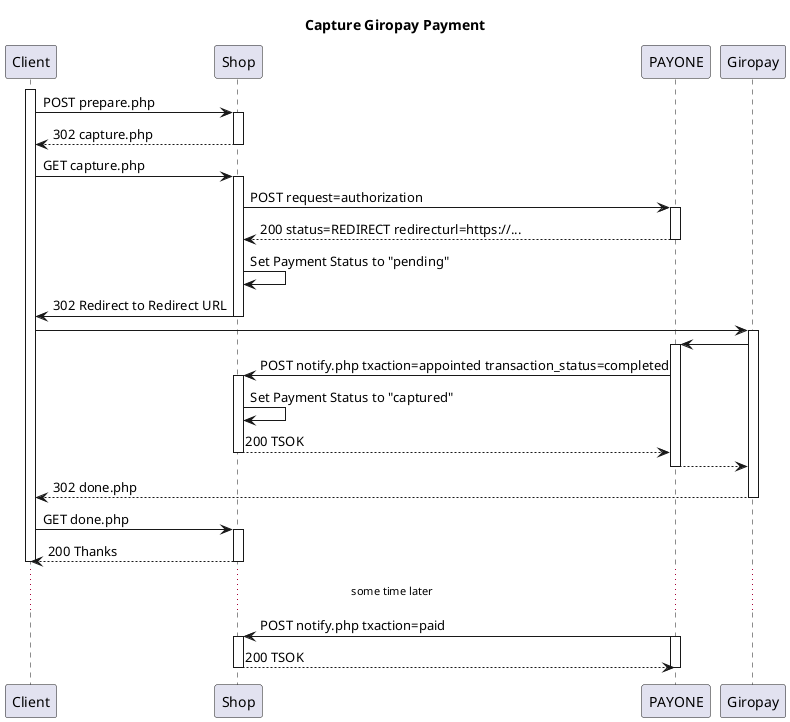 @startuml
title Capture Giropay Payment

participant Client
participant Shop
participant PAYONE
participant Giropay

activate Client

Client -> Shop: POST prepare.php
activate Shop
Shop --> Client: 302 capture.php
deactivate Shop

Client -> Shop: GET capture.php
activate Shop

Shop -> PAYONE: POST request=authorization
activate PAYONE
PAYONE --> Shop: 200 status=REDIRECT redirecturl=https://...

deactivate PAYONE

Shop -> Shop: Set Payment Status to "pending"

Shop -> Client: 302 Redirect to Redirect URL
deactivate Shop

Client -> Giropay
activate Giropay

Giropay -> PAYONE
activate PAYONE
PAYONE -> Shop: POST notify.php txaction=appointed transaction_status=completed
activate Shop
Shop -> Shop: Set Payment Status to "captured"
Shop --> PAYONE: 200 TSOK
deactivate Shop
PAYONE --> Giropay
deactivate PAYONE

Giropay --> Client: 302 done.php
deactivate Giropay

Client -> Shop: GET done.php
activate Shop
Shop --> Client: 200 Thanks
deactivate Shop
deactivate Client

...some time later...

PAYONE -> Shop: POST notify.php txaction=paid
activate PAYONE
activate Shop
Shop --> PAYONE: 200 TSOK
deactivate PAYONE
deactivate Shop

@enduml

